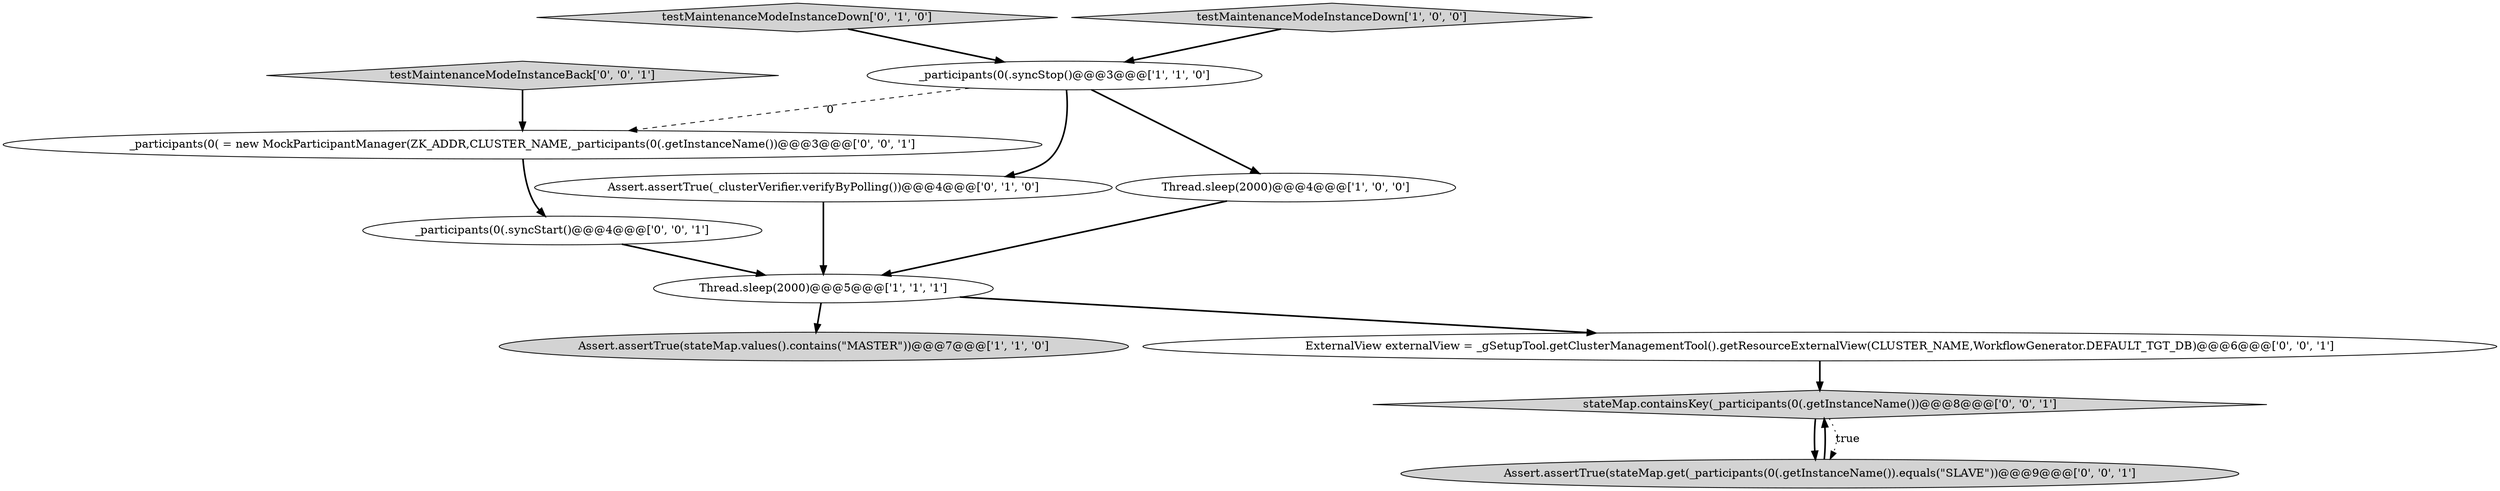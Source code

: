 digraph {
12 [style = filled, label = "_participants(0(.syncStart()@@@4@@@['0', '0', '1']", fillcolor = white, shape = ellipse image = "AAA0AAABBB3BBB"];
8 [style = filled, label = "Assert.assertTrue(stateMap.get(_participants(0(.getInstanceName()).equals(\"SLAVE\"))@@@9@@@['0', '0', '1']", fillcolor = lightgray, shape = ellipse image = "AAA0AAABBB3BBB"];
4 [style = filled, label = "Assert.assertTrue(stateMap.values().contains(\"MASTER\"))@@@7@@@['1', '1', '0']", fillcolor = lightgray, shape = ellipse image = "AAA0AAABBB1BBB"];
9 [style = filled, label = "stateMap.containsKey(_participants(0(.getInstanceName())@@@8@@@['0', '0', '1']", fillcolor = lightgray, shape = diamond image = "AAA0AAABBB3BBB"];
1 [style = filled, label = "Thread.sleep(2000)@@@5@@@['1', '1', '1']", fillcolor = white, shape = ellipse image = "AAA0AAABBB1BBB"];
11 [style = filled, label = "_participants(0( = new MockParticipantManager(ZK_ADDR,CLUSTER_NAME,_participants(0(.getInstanceName())@@@3@@@['0', '0', '1']", fillcolor = white, shape = ellipse image = "AAA0AAABBB3BBB"];
5 [style = filled, label = "Assert.assertTrue(_clusterVerifier.verifyByPolling())@@@4@@@['0', '1', '0']", fillcolor = white, shape = ellipse image = "AAA0AAABBB2BBB"];
0 [style = filled, label = "Thread.sleep(2000)@@@4@@@['1', '0', '0']", fillcolor = white, shape = ellipse image = "AAA0AAABBB1BBB"];
2 [style = filled, label = "_participants(0(.syncStop()@@@3@@@['1', '1', '0']", fillcolor = white, shape = ellipse image = "AAA0AAABBB1BBB"];
10 [style = filled, label = "ExternalView externalView = _gSetupTool.getClusterManagementTool().getResourceExternalView(CLUSTER_NAME,WorkflowGenerator.DEFAULT_TGT_DB)@@@6@@@['0', '0', '1']", fillcolor = white, shape = ellipse image = "AAA0AAABBB3BBB"];
6 [style = filled, label = "testMaintenanceModeInstanceDown['0', '1', '0']", fillcolor = lightgray, shape = diamond image = "AAA0AAABBB2BBB"];
3 [style = filled, label = "testMaintenanceModeInstanceDown['1', '0', '0']", fillcolor = lightgray, shape = diamond image = "AAA0AAABBB1BBB"];
7 [style = filled, label = "testMaintenanceModeInstanceBack['0', '0', '1']", fillcolor = lightgray, shape = diamond image = "AAA0AAABBB3BBB"];
2->11 [style = dashed, label="0"];
5->1 [style = bold, label=""];
1->4 [style = bold, label=""];
10->9 [style = bold, label=""];
2->0 [style = bold, label=""];
11->12 [style = bold, label=""];
7->11 [style = bold, label=""];
9->8 [style = dotted, label="true"];
3->2 [style = bold, label=""];
1->10 [style = bold, label=""];
12->1 [style = bold, label=""];
9->8 [style = bold, label=""];
0->1 [style = bold, label=""];
2->5 [style = bold, label=""];
8->9 [style = bold, label=""];
6->2 [style = bold, label=""];
}
